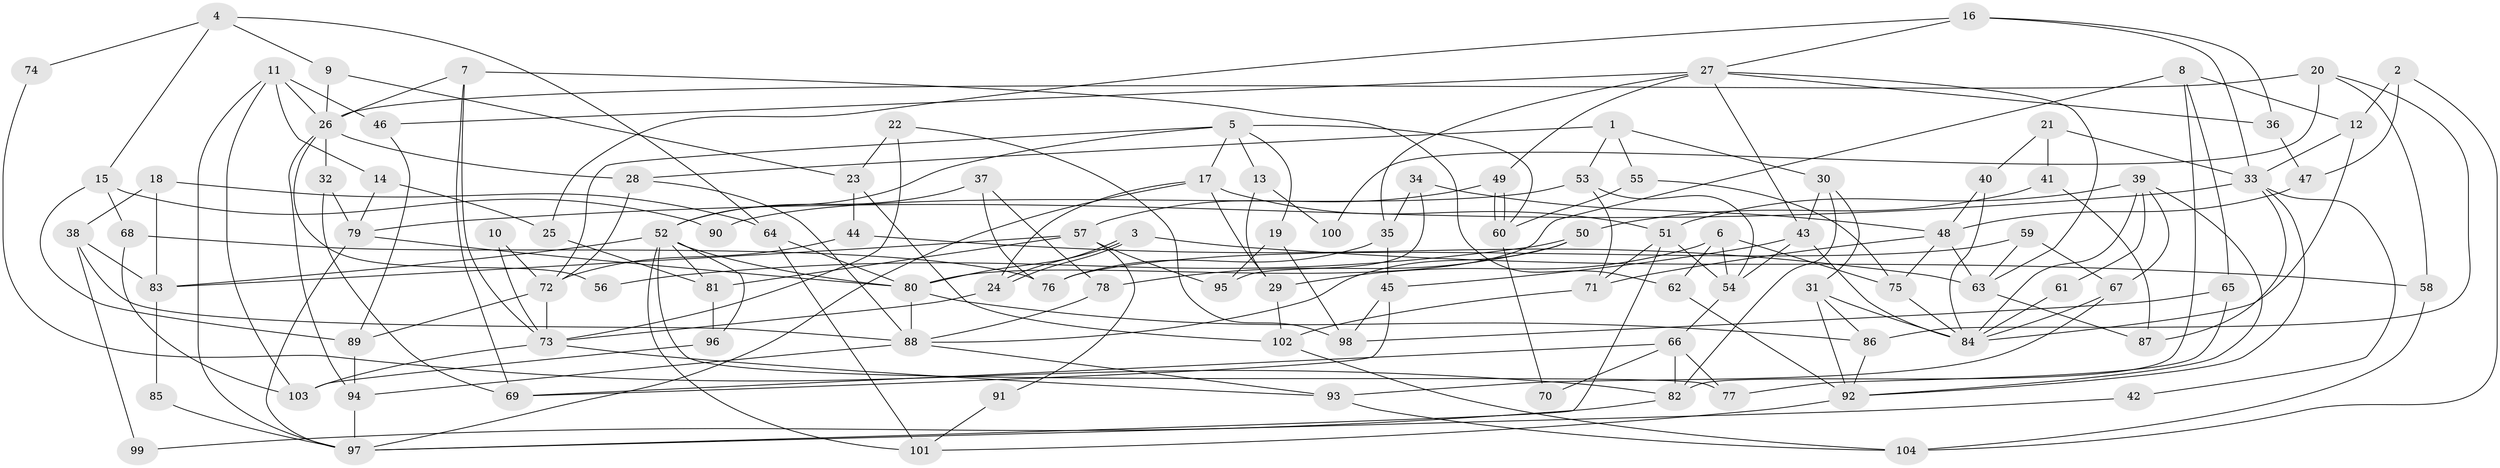// coarse degree distribution, {4: 0.2, 3: 0.2, 5: 0.15384615384615385, 7: 0.12307692307692308, 6: 0.15384615384615385, 1: 0.015384615384615385, 10: 0.06153846153846154, 8: 0.03076923076923077, 2: 0.06153846153846154}
// Generated by graph-tools (version 1.1) at 2025/23/03/03/25 07:23:58]
// undirected, 104 vertices, 208 edges
graph export_dot {
graph [start="1"]
  node [color=gray90,style=filled];
  1;
  2;
  3;
  4;
  5;
  6;
  7;
  8;
  9;
  10;
  11;
  12;
  13;
  14;
  15;
  16;
  17;
  18;
  19;
  20;
  21;
  22;
  23;
  24;
  25;
  26;
  27;
  28;
  29;
  30;
  31;
  32;
  33;
  34;
  35;
  36;
  37;
  38;
  39;
  40;
  41;
  42;
  43;
  44;
  45;
  46;
  47;
  48;
  49;
  50;
  51;
  52;
  53;
  54;
  55;
  56;
  57;
  58;
  59;
  60;
  61;
  62;
  63;
  64;
  65;
  66;
  67;
  68;
  69;
  70;
  71;
  72;
  73;
  74;
  75;
  76;
  77;
  78;
  79;
  80;
  81;
  82;
  83;
  84;
  85;
  86;
  87;
  88;
  89;
  90;
  91;
  92;
  93;
  94;
  95;
  96;
  97;
  98;
  99;
  100;
  101;
  102;
  103;
  104;
  1 -- 28;
  1 -- 55;
  1 -- 30;
  1 -- 53;
  2 -- 47;
  2 -- 104;
  2 -- 12;
  3 -- 24;
  3 -- 24;
  3 -- 80;
  3 -- 58;
  4 -- 15;
  4 -- 64;
  4 -- 9;
  4 -- 74;
  5 -- 72;
  5 -- 19;
  5 -- 13;
  5 -- 17;
  5 -- 52;
  5 -- 60;
  6 -- 54;
  6 -- 62;
  6 -- 29;
  6 -- 75;
  7 -- 26;
  7 -- 73;
  7 -- 62;
  7 -- 69;
  8 -- 12;
  8 -- 80;
  8 -- 65;
  8 -- 82;
  9 -- 26;
  9 -- 23;
  10 -- 73;
  10 -- 72;
  11 -- 26;
  11 -- 14;
  11 -- 46;
  11 -- 97;
  11 -- 103;
  12 -- 33;
  12 -- 84;
  13 -- 29;
  13 -- 100;
  14 -- 79;
  14 -- 25;
  15 -- 68;
  15 -- 89;
  15 -- 90;
  16 -- 33;
  16 -- 27;
  16 -- 25;
  16 -- 36;
  17 -- 97;
  17 -- 24;
  17 -- 29;
  17 -- 51;
  18 -- 64;
  18 -- 83;
  18 -- 38;
  19 -- 95;
  19 -- 98;
  20 -- 86;
  20 -- 58;
  20 -- 26;
  20 -- 100;
  21 -- 41;
  21 -- 33;
  21 -- 40;
  22 -- 23;
  22 -- 73;
  22 -- 98;
  23 -- 102;
  23 -- 44;
  24 -- 73;
  25 -- 81;
  26 -- 28;
  26 -- 32;
  26 -- 56;
  26 -- 94;
  27 -- 43;
  27 -- 46;
  27 -- 35;
  27 -- 36;
  27 -- 49;
  27 -- 63;
  28 -- 88;
  28 -- 72;
  29 -- 102;
  30 -- 43;
  30 -- 31;
  30 -- 82;
  31 -- 84;
  31 -- 86;
  31 -- 92;
  32 -- 79;
  32 -- 69;
  33 -- 92;
  33 -- 79;
  33 -- 42;
  33 -- 87;
  34 -- 48;
  34 -- 35;
  34 -- 95;
  35 -- 45;
  35 -- 76;
  36 -- 47;
  37 -- 76;
  37 -- 52;
  37 -- 78;
  38 -- 88;
  38 -- 83;
  38 -- 99;
  39 -- 84;
  39 -- 92;
  39 -- 51;
  39 -- 61;
  39 -- 67;
  40 -- 48;
  40 -- 84;
  41 -- 87;
  41 -- 50;
  42 -- 97;
  43 -- 84;
  43 -- 54;
  43 -- 45;
  44 -- 63;
  44 -- 72;
  45 -- 69;
  45 -- 98;
  46 -- 89;
  47 -- 48;
  48 -- 71;
  48 -- 75;
  48 -- 63;
  49 -- 60;
  49 -- 60;
  49 -- 57;
  50 -- 78;
  50 -- 88;
  50 -- 56;
  51 -- 54;
  51 -- 71;
  51 -- 97;
  52 -- 77;
  52 -- 80;
  52 -- 81;
  52 -- 83;
  52 -- 96;
  52 -- 101;
  53 -- 54;
  53 -- 71;
  53 -- 90;
  54 -- 66;
  55 -- 60;
  55 -- 75;
  57 -- 83;
  57 -- 81;
  57 -- 91;
  57 -- 95;
  58 -- 104;
  59 -- 67;
  59 -- 63;
  59 -- 76;
  60 -- 70;
  61 -- 84;
  62 -- 92;
  63 -- 87;
  64 -- 80;
  64 -- 101;
  65 -- 98;
  65 -- 77;
  66 -- 69;
  66 -- 82;
  66 -- 70;
  66 -- 77;
  67 -- 84;
  67 -- 93;
  68 -- 103;
  68 -- 76;
  71 -- 102;
  72 -- 73;
  72 -- 89;
  73 -- 103;
  73 -- 93;
  74 -- 82;
  75 -- 84;
  78 -- 88;
  79 -- 97;
  79 -- 80;
  80 -- 88;
  80 -- 86;
  81 -- 96;
  82 -- 99;
  83 -- 85;
  85 -- 97;
  86 -- 92;
  88 -- 93;
  88 -- 94;
  89 -- 94;
  91 -- 101;
  92 -- 101;
  93 -- 104;
  94 -- 97;
  96 -- 103;
  102 -- 104;
}
